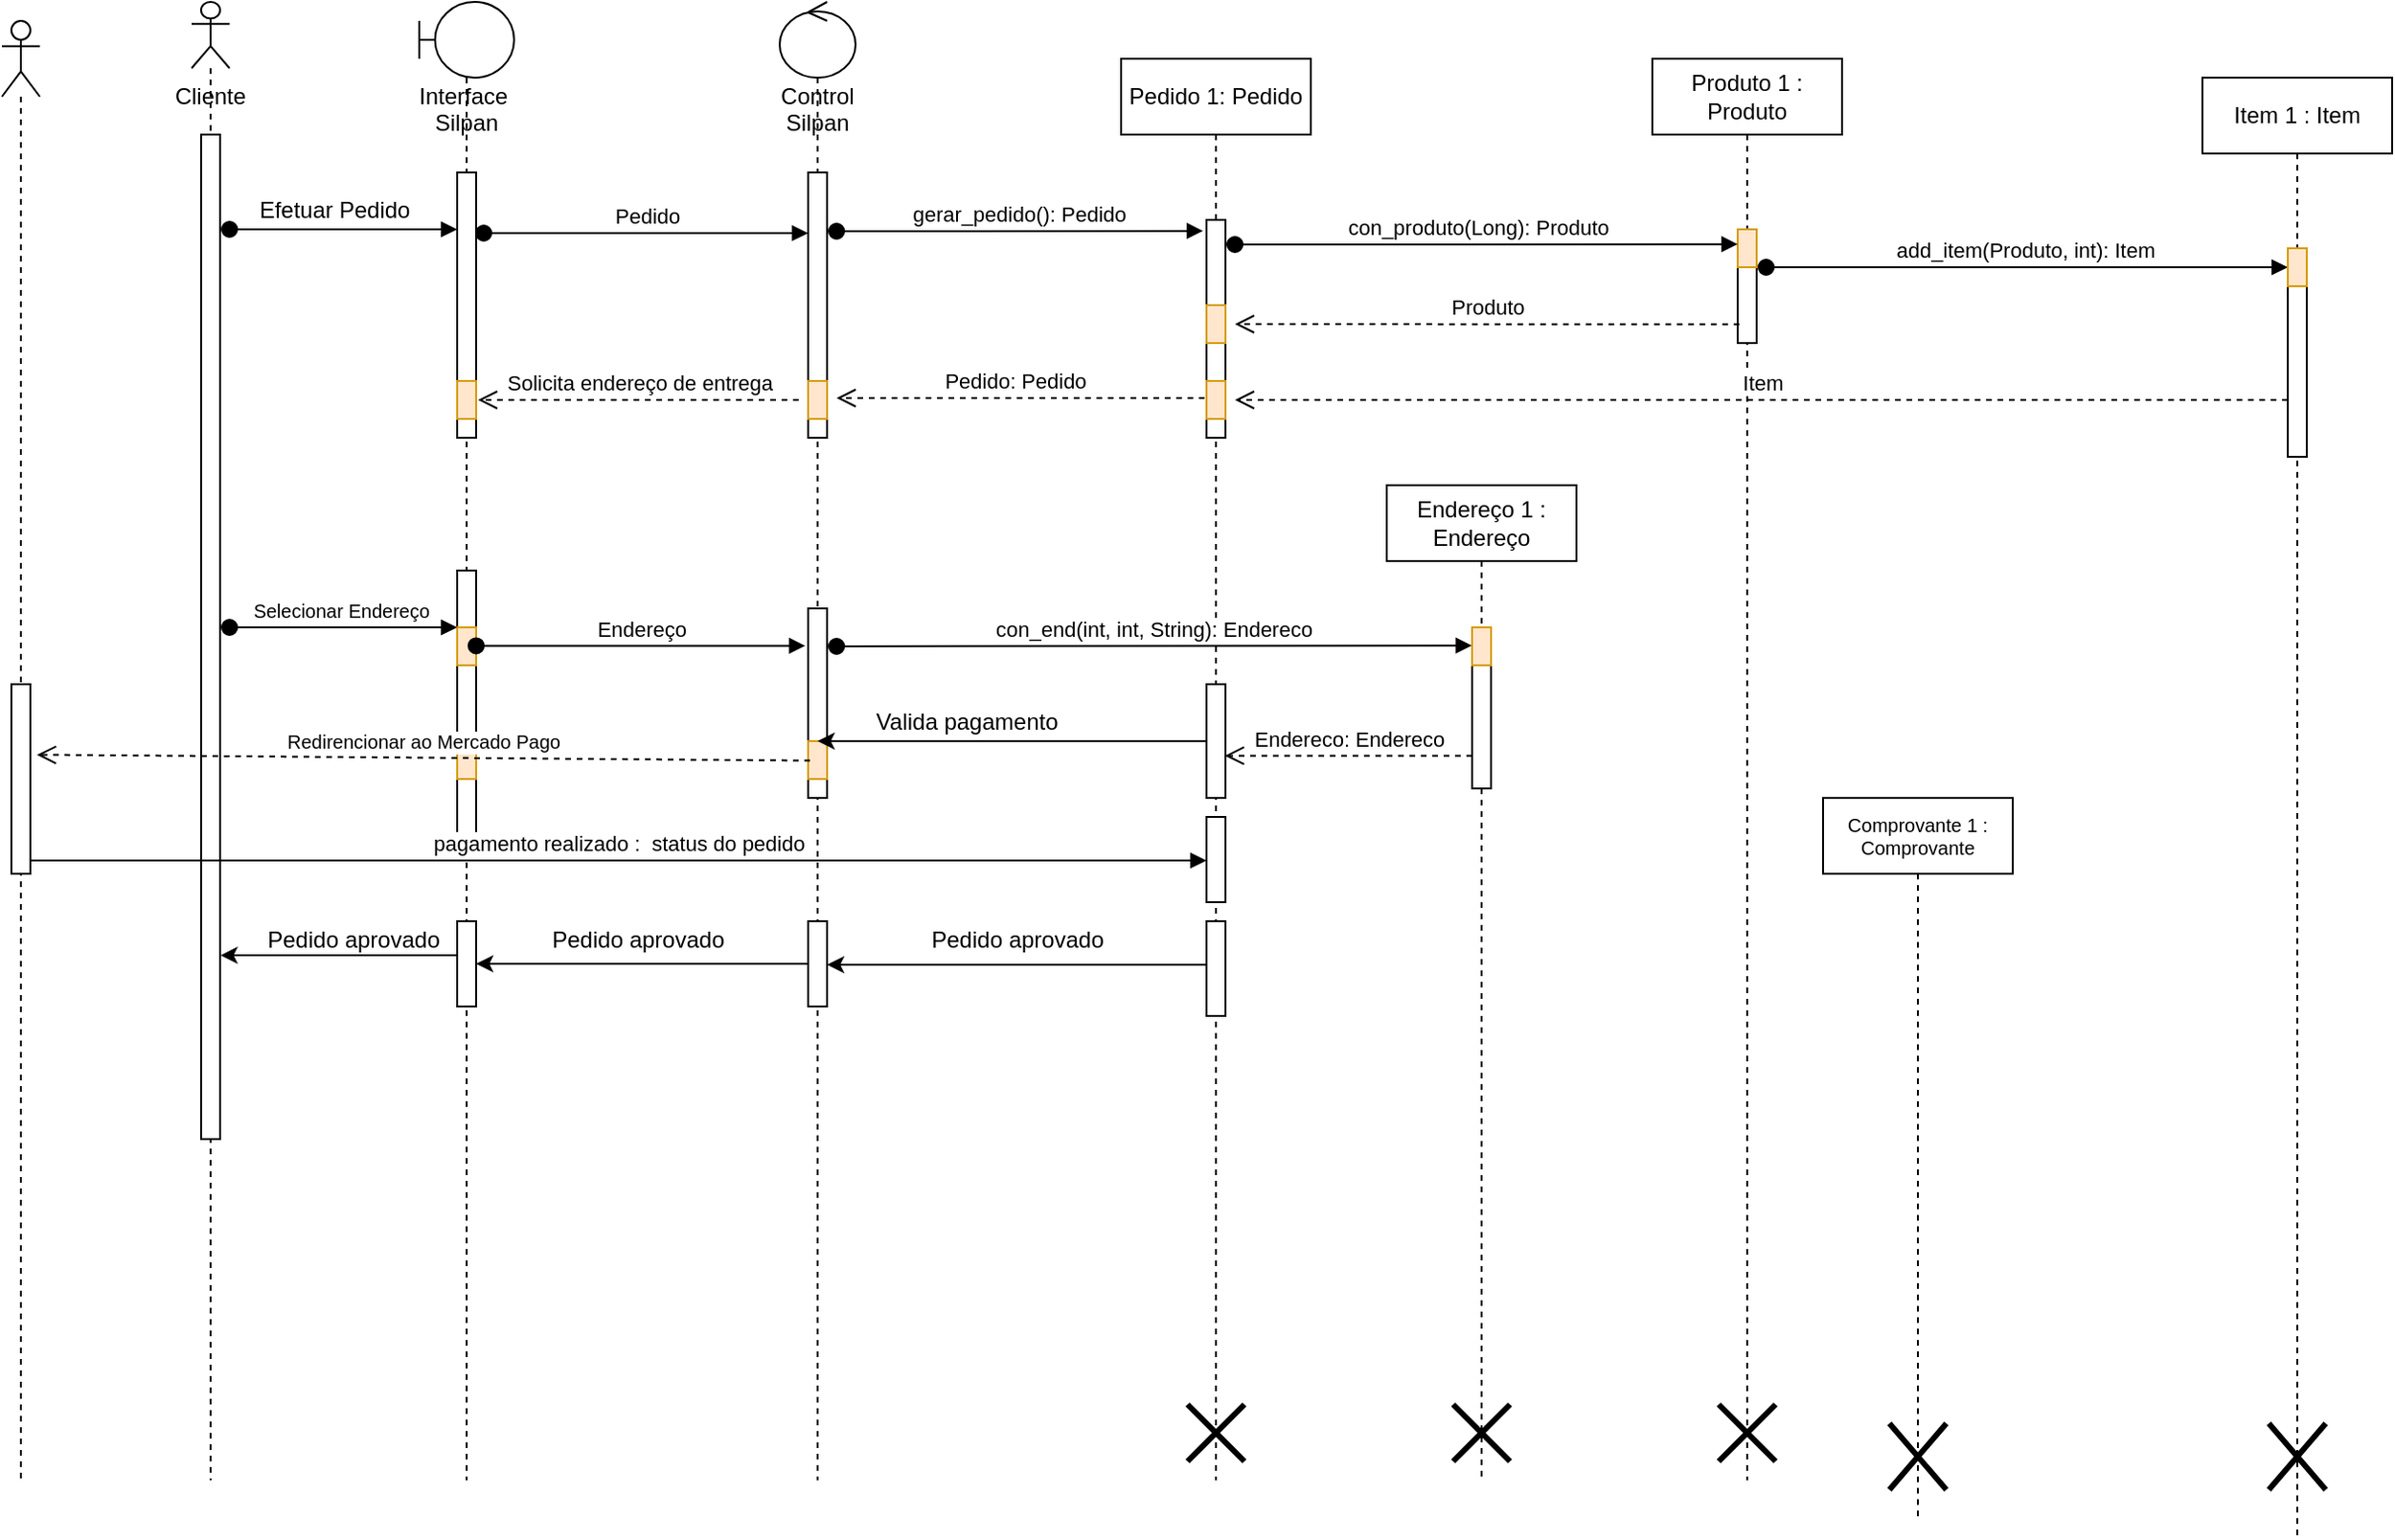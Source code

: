 <mxfile version="14.4.3" type="device"><diagram id="OQ-iXqlB67VpfukBFE_A" name="Página-1"><mxGraphModel dx="981" dy="574" grid="1" gridSize="10" guides="1" tooltips="1" connect="1" arrows="1" fold="1" page="1" pageScale="1" pageWidth="827" pageHeight="1169" math="0" shadow="0"><root><mxCell id="0"/><mxCell id="1" parent="0"/><mxCell id="o5wv8LOmDFNqc_gq_wm2-20" value="Pedido: Pedido" style="html=1;verticalAlign=bottom;endArrow=open;dashed=1;endSize=8;" parent="1" edge="1"><mxGeometry x="0.064" relative="1" as="geometry"><mxPoint x="650" y="309" as="sourcePoint"/><mxPoint x="450" y="309" as="targetPoint"/><mxPoint as="offset"/></mxGeometry></mxCell><mxCell id="tGT1rPYwJrPXcXbt0bv_-14" value="Produto 1 : Produto" style="shape=umlLifeline;perimeter=lifelinePerimeter;whiteSpace=wrap;html=1;container=1;collapsible=0;recursiveResize=0;outlineConnect=0;resizable=0;" parent="1" vertex="1"><mxGeometry x="880" y="130" width="100" height="750" as="geometry"/></mxCell><mxCell id="tGT1rPYwJrPXcXbt0bv_-46" value="" style="shape=umlDestroy;whiteSpace=wrap;html=1;strokeWidth=3;" parent="tGT1rPYwJrPXcXbt0bv_-14" vertex="1"><mxGeometry x="35" y="710" width="30" height="30" as="geometry"/></mxCell><mxCell id="o5wv8LOmDFNqc_gq_wm2-13" value="add_item(Produto, int): Item&amp;nbsp;" style="html=1;verticalAlign=bottom;startArrow=oval;startFill=1;endArrow=block;startSize=8;" parent="tGT1rPYwJrPXcXbt0bv_-14" target="o5wv8LOmDFNqc_gq_wm2-11" edge="1"><mxGeometry width="60" relative="1" as="geometry"><mxPoint x="60" y="110" as="sourcePoint"/><mxPoint x="233" y="110" as="targetPoint"/></mxGeometry></mxCell><mxCell id="tGT1rPYwJrPXcXbt0bv_-15" value="" style="html=1;points=[];perimeter=orthogonalPerimeter;" parent="tGT1rPYwJrPXcXbt0bv_-14" vertex="1"><mxGeometry x="45" y="90" width="10" height="60" as="geometry"/></mxCell><mxCell id="M7fGhseqd1glGSnuLsdf-5" value="" style="html=1;points=[];perimeter=orthogonalPerimeter;fillColor=#ffe6cc;strokeColor=#d79b00;" parent="tGT1rPYwJrPXcXbt0bv_-14" vertex="1"><mxGeometry x="45" y="90" width="10" height="20" as="geometry"/></mxCell><mxCell id="tGT1rPYwJrPXcXbt0bv_-13" value="Pedido 1: Pedido" style="shape=umlLifeline;perimeter=lifelinePerimeter;whiteSpace=wrap;html=1;container=1;collapsible=0;recursiveResize=0;outlineConnect=0;" parent="1" vertex="1"><mxGeometry x="600" y="130" width="100" height="750" as="geometry"/></mxCell><mxCell id="tGT1rPYwJrPXcXbt0bv_-47" value="" style="shape=umlDestroy;whiteSpace=wrap;html=1;strokeWidth=3;" parent="tGT1rPYwJrPXcXbt0bv_-13" vertex="1"><mxGeometry x="35" y="710" width="30" height="30" as="geometry"/></mxCell><mxCell id="o5wv8LOmDFNqc_gq_wm2-47" value="" style="html=1;points=[];perimeter=orthogonalPerimeter;fontSize=10;" parent="tGT1rPYwJrPXcXbt0bv_-13" vertex="1"><mxGeometry x="45" y="455" width="10" height="50" as="geometry"/></mxCell><mxCell id="tGT1rPYwJrPXcXbt0bv_-27" value="" style="html=1;points=[];perimeter=orthogonalPerimeter;" parent="tGT1rPYwJrPXcXbt0bv_-13" vertex="1"><mxGeometry x="45" y="85" width="10" height="115" as="geometry"/></mxCell><mxCell id="M7fGhseqd1glGSnuLsdf-3" value="" style="html=1;points=[];perimeter=orthogonalPerimeter;fillColor=#ffe6cc;strokeColor=#d79b00;" parent="tGT1rPYwJrPXcXbt0bv_-13" vertex="1"><mxGeometry x="45" y="130" width="10" height="20" as="geometry"/></mxCell><mxCell id="M7fGhseqd1glGSnuLsdf-13" value="" style="html=1;points=[];perimeter=orthogonalPerimeter;fillColor=#ffe6cc;strokeColor=#d79b00;" parent="tGT1rPYwJrPXcXbt0bv_-13" vertex="1"><mxGeometry x="45" y="170" width="10" height="20" as="geometry"/></mxCell><mxCell id="P2-w7N4acKlMBuC9zXWA-3" value="" style="html=1;points=[];perimeter=orthogonalPerimeter;" vertex="1" parent="tGT1rPYwJrPXcXbt0bv_-13"><mxGeometry x="45" y="330" width="10" height="60" as="geometry"/></mxCell><mxCell id="P2-w7N4acKlMBuC9zXWA-2" value="" style="html=1;points=[];perimeter=orthogonalPerimeter;" vertex="1" parent="tGT1rPYwJrPXcXbt0bv_-13"><mxGeometry x="45" y="400" width="10" height="45" as="geometry"/></mxCell><mxCell id="tGT1rPYwJrPXcXbt0bv_-4" value="Cliente" style="shape=umlLifeline;participant=umlActor;perimeter=lifelinePerimeter;whiteSpace=wrap;html=1;container=1;collapsible=0;recursiveResize=0;verticalAlign=top;spacingTop=36;outlineConnect=0;size=35;" parent="1" vertex="1"><mxGeometry x="110" y="100" width="20" height="780" as="geometry"/></mxCell><mxCell id="tGT1rPYwJrPXcXbt0bv_-5" value="" style="html=1;points=[];perimeter=orthogonalPerimeter;" parent="tGT1rPYwJrPXcXbt0bv_-4" vertex="1"><mxGeometry x="5" y="70" width="10" height="530" as="geometry"/></mxCell><mxCell id="tGT1rPYwJrPXcXbt0bv_-6" value="Interface&amp;nbsp; Silpan" style="shape=umlLifeline;participant=umlBoundary;perimeter=lifelinePerimeter;whiteSpace=wrap;html=1;container=1;collapsible=0;recursiveResize=0;verticalAlign=top;spacingTop=36;outlineConnect=0;size=40;" parent="1" vertex="1"><mxGeometry x="230" y="100" width="50" height="780" as="geometry"/></mxCell><mxCell id="tGT1rPYwJrPXcXbt0bv_-7" value="" style="html=1;points=[];perimeter=orthogonalPerimeter;" parent="tGT1rPYwJrPXcXbt0bv_-6" vertex="1"><mxGeometry x="20" y="90" width="10" height="140" as="geometry"/></mxCell><mxCell id="o5wv8LOmDFNqc_gq_wm2-21" value="" style="html=1;points=[];perimeter=orthogonalPerimeter;" parent="tGT1rPYwJrPXcXbt0bv_-6" vertex="1"><mxGeometry x="20" y="300" width="10" height="140" as="geometry"/></mxCell><mxCell id="M7fGhseqd1glGSnuLsdf-4" value="" style="html=1;points=[];perimeter=orthogonalPerimeter;fillColor=#ffe6cc;strokeColor=#d79b00;" parent="tGT1rPYwJrPXcXbt0bv_-6" vertex="1"><mxGeometry x="20" y="200" width="10" height="20" as="geometry"/></mxCell><mxCell id="M7fGhseqd1glGSnuLsdf-7" value="" style="html=1;points=[];perimeter=orthogonalPerimeter;fillColor=#ffe6cc;strokeColor=#d79b00;" parent="tGT1rPYwJrPXcXbt0bv_-6" vertex="1"><mxGeometry x="20" y="330" width="10" height="20" as="geometry"/></mxCell><mxCell id="M7fGhseqd1glGSnuLsdf-10" value="" style="html=1;points=[];perimeter=orthogonalPerimeter;fillColor=#ffe6cc;strokeColor=#d79b00;" parent="tGT1rPYwJrPXcXbt0bv_-6" vertex="1"><mxGeometry x="20" y="390" width="10" height="20" as="geometry"/></mxCell><mxCell id="P2-w7N4acKlMBuC9zXWA-14" value="" style="html=1;points=[];perimeter=orthogonalPerimeter;" vertex="1" parent="tGT1rPYwJrPXcXbt0bv_-6"><mxGeometry x="20" y="485" width="10" height="45" as="geometry"/></mxCell><mxCell id="tGT1rPYwJrPXcXbt0bv_-8" value="" style="html=1;verticalAlign=bottom;startArrow=oval;startFill=1;endArrow=block;startSize=8;exitX=0;exitY=1;exitDx=0;exitDy=0;exitPerimeter=0;" parent="1" target="tGT1rPYwJrPXcXbt0bv_-7" edge="1"><mxGeometry width="60" relative="1" as="geometry"><mxPoint x="130" y="220" as="sourcePoint"/><mxPoint x="200" y="210" as="targetPoint"/><Array as="points"><mxPoint x="180" y="220"/></Array></mxGeometry></mxCell><mxCell id="tGT1rPYwJrPXcXbt0bv_-9" value="Control Silpan" style="shape=umlLifeline;participant=umlControl;perimeter=lifelinePerimeter;whiteSpace=wrap;html=1;container=1;collapsible=0;recursiveResize=0;verticalAlign=top;spacingTop=36;outlineConnect=0;size=40;" parent="1" vertex="1"><mxGeometry x="420" y="100" width="40" height="780" as="geometry"/></mxCell><mxCell id="tGT1rPYwJrPXcXbt0bv_-10" value="" style="html=1;points=[];perimeter=orthogonalPerimeter;" parent="tGT1rPYwJrPXcXbt0bv_-9" vertex="1"><mxGeometry x="15" y="90" width="10" height="140" as="geometry"/></mxCell><mxCell id="o5wv8LOmDFNqc_gq_wm2-29" value="" style="html=1;points=[];perimeter=orthogonalPerimeter;" parent="tGT1rPYwJrPXcXbt0bv_-9" vertex="1"><mxGeometry x="15" y="320" width="10" height="100" as="geometry"/></mxCell><mxCell id="o5wv8LOmDFNqc_gq_wm2-30" value="con_end(int, int, String): Endereco" style="html=1;verticalAlign=bottom;startArrow=oval;startFill=1;endArrow=block;startSize=8;entryX=-0.01;entryY=0.113;entryDx=0;entryDy=0;entryPerimeter=0;" parent="tGT1rPYwJrPXcXbt0bv_-9" target="o5wv8LOmDFNqc_gq_wm2-36" edge="1"><mxGeometry width="60" relative="1" as="geometry"><mxPoint x="30" y="340" as="sourcePoint"/><mxPoint x="90" y="340" as="targetPoint"/></mxGeometry></mxCell><mxCell id="o5wv8LOmDFNqc_gq_wm2-35" value="" style="html=1;points=[];perimeter=orthogonalPerimeter;" parent="tGT1rPYwJrPXcXbt0bv_-9" vertex="1"><mxGeometry x="15" y="485" width="10" height="45" as="geometry"/></mxCell><mxCell id="M7fGhseqd1glGSnuLsdf-2" value="" style="html=1;points=[];perimeter=orthogonalPerimeter;fillColor=#ffe6cc;strokeColor=#d79b00;" parent="tGT1rPYwJrPXcXbt0bv_-9" vertex="1"><mxGeometry x="15" y="200" width="10" height="20" as="geometry"/></mxCell><mxCell id="M7fGhseqd1glGSnuLsdf-11" value="" style="html=1;points=[];perimeter=orthogonalPerimeter;fillColor=#ffe6cc;strokeColor=#d79b00;" parent="tGT1rPYwJrPXcXbt0bv_-9" vertex="1"><mxGeometry x="15" y="390" width="10" height="20" as="geometry"/></mxCell><mxCell id="tGT1rPYwJrPXcXbt0bv_-11" value="Pedido" style="html=1;verticalAlign=bottom;startArrow=oval;startFill=1;endArrow=block;startSize=8;" parent="1" target="tGT1rPYwJrPXcXbt0bv_-10" edge="1"><mxGeometry width="60" relative="1" as="geometry"><mxPoint x="264" y="222" as="sourcePoint"/><mxPoint x="360" y="222" as="targetPoint"/></mxGeometry></mxCell><mxCell id="tGT1rPYwJrPXcXbt0bv_-16" value="con_produto(Long): Produto" style="html=1;verticalAlign=bottom;startArrow=oval;startFill=1;endArrow=block;startSize=8;entryX=0;entryY=0.131;entryDx=0;entryDy=0;entryPerimeter=0;" parent="1" target="tGT1rPYwJrPXcXbt0bv_-15" edge="1"><mxGeometry x="-0.027" width="60" relative="1" as="geometry"><mxPoint x="660" y="228" as="sourcePoint"/><mxPoint x="570" y="230" as="targetPoint"/><mxPoint x="-1" as="offset"/></mxGeometry></mxCell><mxCell id="tGT1rPYwJrPXcXbt0bv_-12" value="gerar_pedido(): Pedido" style="html=1;verticalAlign=bottom;startArrow=oval;startFill=1;endArrow=block;startSize=8;entryX=-0.183;entryY=0.051;entryDx=0;entryDy=0;entryPerimeter=0;" parent="1" target="tGT1rPYwJrPXcXbt0bv_-27" edge="1"><mxGeometry width="60" relative="1" as="geometry"><mxPoint x="450" y="221" as="sourcePoint"/><mxPoint x="440" y="190" as="targetPoint"/></mxGeometry></mxCell><mxCell id="o5wv8LOmDFNqc_gq_wm2-2" value="Efetuar Pedido" style="text;html=1;align=center;verticalAlign=middle;resizable=0;points=[];autosize=1;" parent="1" vertex="1"><mxGeometry x="140" y="200" width="90" height="20" as="geometry"/></mxCell><mxCell id="o5wv8LOmDFNqc_gq_wm2-10" value="Item 1 : Item" style="shape=umlLifeline;perimeter=lifelinePerimeter;whiteSpace=wrap;html=1;container=1;collapsible=0;recursiveResize=0;outlineConnect=0;" parent="1" vertex="1"><mxGeometry x="1170" y="140" width="100" height="770" as="geometry"/></mxCell><mxCell id="o5wv8LOmDFNqc_gq_wm2-11" value="" style="html=1;points=[];perimeter=orthogonalPerimeter;" parent="o5wv8LOmDFNqc_gq_wm2-10" vertex="1"><mxGeometry x="45" y="90" width="10" height="110" as="geometry"/></mxCell><mxCell id="o5wv8LOmDFNqc_gq_wm2-12" value="" style="shape=umlDestroy;whiteSpace=wrap;html=1;strokeWidth=3;" parent="o5wv8LOmDFNqc_gq_wm2-10" vertex="1"><mxGeometry x="35" y="710" width="30" height="35" as="geometry"/></mxCell><mxCell id="M7fGhseqd1glGSnuLsdf-6" value="" style="html=1;points=[];perimeter=orthogonalPerimeter;fillColor=#ffe6cc;strokeColor=#d79b00;" parent="o5wv8LOmDFNqc_gq_wm2-10" vertex="1"><mxGeometry x="45" y="90" width="10" height="20" as="geometry"/></mxCell><mxCell id="o5wv8LOmDFNqc_gq_wm2-16" value="Produto" style="html=1;verticalAlign=bottom;endArrow=open;dashed=1;endSize=8;exitX=0.09;exitY=0.836;exitDx=0;exitDy=0;exitPerimeter=0;" parent="1" source="tGT1rPYwJrPXcXbt0bv_-15" edge="1"><mxGeometry relative="1" as="geometry"><mxPoint x="920" y="270" as="sourcePoint"/><mxPoint x="660" y="270" as="targetPoint"/></mxGeometry></mxCell><mxCell id="o5wv8LOmDFNqc_gq_wm2-18" value="Solicita endereço de entrega" style="html=1;verticalAlign=bottom;endArrow=open;dashed=1;endSize=8;" parent="1" edge="1"><mxGeometry relative="1" as="geometry"><mxPoint x="430" y="310" as="sourcePoint"/><mxPoint x="261" y="310" as="targetPoint"/></mxGeometry></mxCell><mxCell id="o5wv8LOmDFNqc_gq_wm2-26" value="Endereço 1 : Endereço" style="shape=umlLifeline;perimeter=lifelinePerimeter;whiteSpace=wrap;html=1;container=1;collapsible=0;recursiveResize=0;outlineConnect=0;" parent="1" vertex="1"><mxGeometry x="740" y="355" width="100" height="525" as="geometry"/></mxCell><mxCell id="o5wv8LOmDFNqc_gq_wm2-31" value="" style="shape=umlDestroy;whiteSpace=wrap;html=1;strokeWidth=3;" parent="o5wv8LOmDFNqc_gq_wm2-26" vertex="1"><mxGeometry x="35" y="485" width="30" height="30" as="geometry"/></mxCell><mxCell id="o5wv8LOmDFNqc_gq_wm2-36" value="" style="html=1;points=[];perimeter=orthogonalPerimeter;" parent="o5wv8LOmDFNqc_gq_wm2-26" vertex="1"><mxGeometry x="45" y="75" width="10" height="85" as="geometry"/></mxCell><mxCell id="M7fGhseqd1glGSnuLsdf-12" value="" style="html=1;points=[];perimeter=orthogonalPerimeter;fillColor=#ffe6cc;strokeColor=#d79b00;" parent="o5wv8LOmDFNqc_gq_wm2-26" vertex="1"><mxGeometry x="45" y="75" width="10" height="20" as="geometry"/></mxCell><mxCell id="o5wv8LOmDFNqc_gq_wm2-27" value="Selecionar Endereço&amp;nbsp;" style="html=1;verticalAlign=bottom;startArrow=oval;startFill=1;endArrow=block;startSize=8;fontSize=10;" parent="1" edge="1"><mxGeometry width="60" relative="1" as="geometry"><mxPoint x="130" y="430" as="sourcePoint"/><mxPoint x="250" y="430" as="targetPoint"/></mxGeometry></mxCell><mxCell id="o5wv8LOmDFNqc_gq_wm2-44" value="Comprovante 1 : Comprovante" style="shape=umlLifeline;perimeter=lifelinePerimeter;whiteSpace=wrap;html=1;container=1;collapsible=0;recursiveResize=0;outlineConnect=0;fontSize=10;" parent="1" vertex="1"><mxGeometry x="970" y="520" width="100" height="380" as="geometry"/></mxCell><mxCell id="o5wv8LOmDFNqc_gq_wm2-52" value="" style="shape=umlDestroy;whiteSpace=wrap;html=1;strokeWidth=3;" parent="o5wv8LOmDFNqc_gq_wm2-44" vertex="1"><mxGeometry x="35" y="330" width="30" height="35" as="geometry"/></mxCell><mxCell id="o5wv8LOmDFNqc_gq_wm2-32" value="Endereco: Endereco" style="html=1;verticalAlign=bottom;endArrow=open;dashed=1;endSize=8;entryX=0.969;entryY=0.629;entryDx=0;entryDy=0;entryPerimeter=0;" parent="1" source="o5wv8LOmDFNqc_gq_wm2-36" target="P2-w7N4acKlMBuC9zXWA-3" edge="1"><mxGeometry relative="1" as="geometry"><mxPoint x="730" y="500" as="sourcePoint"/><mxPoint x="680" y="499" as="targetPoint"/></mxGeometry></mxCell><mxCell id="o5wv8LOmDFNqc_gq_wm2-15" value="Item" style="html=1;verticalAlign=bottom;endArrow=open;dashed=1;endSize=8;" parent="1" source="o5wv8LOmDFNqc_gq_wm2-11" edge="1"><mxGeometry relative="1" as="geometry"><mxPoint x="1015" y="300" as="sourcePoint"/><mxPoint x="660" y="310" as="targetPoint"/><Array as="points"><mxPoint x="920" y="310"/><mxPoint x="720" y="310"/></Array></mxGeometry></mxCell><mxCell id="M7fGhseqd1glGSnuLsdf-9" value="Endereço" style="html=1;verticalAlign=bottom;startArrow=oval;startFill=1;endArrow=block;startSize=8;entryX=-0.152;entryY=0.197;entryDx=0;entryDy=0;entryPerimeter=0;exitX=1;exitY=0.485;exitDx=0;exitDy=0;exitPerimeter=0;" parent="1" source="M7fGhseqd1glGSnuLsdf-7" target="o5wv8LOmDFNqc_gq_wm2-29" edge="1"><mxGeometry width="60" relative="1" as="geometry"><mxPoint x="270" y="440" as="sourcePoint"/><mxPoint x="430" y="440" as="targetPoint"/><Array as="points"/></mxGeometry></mxCell><mxCell id="P2-w7N4acKlMBuC9zXWA-1" value="" style="shape=umlLifeline;participant=umlActor;perimeter=lifelinePerimeter;whiteSpace=wrap;html=1;container=1;collapsible=0;recursiveResize=0;verticalAlign=top;spacingTop=36;outlineConnect=0;" vertex="1" parent="1"><mxGeometry x="10" y="110" width="20" height="770" as="geometry"/></mxCell><mxCell id="P2-w7N4acKlMBuC9zXWA-4" style="edgeStyle=orthogonalEdgeStyle;rounded=0;orthogonalLoop=1;jettySize=auto;html=1;" edge="1" parent="1" source="P2-w7N4acKlMBuC9zXWA-3" target="tGT1rPYwJrPXcXbt0bv_-9"><mxGeometry relative="1" as="geometry"/></mxCell><mxCell id="P2-w7N4acKlMBuC9zXWA-5" value="Valida pagamento&amp;nbsp;" style="text;html=1;align=center;verticalAlign=middle;resizable=0;points=[];autosize=1;" vertex="1" parent="1"><mxGeometry x="465" y="470" width="110" height="20" as="geometry"/></mxCell><mxCell id="P2-w7N4acKlMBuC9zXWA-6" value="" style="html=1;points=[];perimeter=orthogonalPerimeter;" vertex="1" parent="1"><mxGeometry x="15" y="460" width="10" height="100" as="geometry"/></mxCell><mxCell id="o5wv8LOmDFNqc_gq_wm2-33" value="Redirencionar ao Mercado Pago" style="html=1;verticalAlign=bottom;endArrow=open;dashed=1;endSize=8;exitX=0.1;exitY=0.803;exitDx=0;exitDy=0;exitPerimeter=0;fontSize=10;entryX=1.348;entryY=0.372;entryDx=0;entryDy=0;entryPerimeter=0;" parent="1" source="o5wv8LOmDFNqc_gq_wm2-29" edge="1" target="P2-w7N4acKlMBuC9zXWA-6"><mxGeometry relative="1" as="geometry"><mxPoint x="360" y="500" as="sourcePoint"/><mxPoint x="260" y="500" as="targetPoint"/></mxGeometry></mxCell><mxCell id="P2-w7N4acKlMBuC9zXWA-8" value="pagamento realizado :&amp;nbsp; status do pedido" style="html=1;verticalAlign=bottom;endArrow=block;" edge="1" parent="1" source="P2-w7N4acKlMBuC9zXWA-6" target="P2-w7N4acKlMBuC9zXWA-2"><mxGeometry width="80" relative="1" as="geometry"><mxPoint x="350" y="550" as="sourcePoint"/><mxPoint x="430" y="550" as="targetPoint"/><Array as="points"><mxPoint x="330" y="553"/></Array></mxGeometry></mxCell><mxCell id="P2-w7N4acKlMBuC9zXWA-11" style="edgeStyle=orthogonalEdgeStyle;rounded=0;orthogonalLoop=1;jettySize=auto;html=1;" edge="1" parent="1" source="o5wv8LOmDFNqc_gq_wm2-47" target="o5wv8LOmDFNqc_gq_wm2-35"><mxGeometry relative="1" as="geometry"><Array as="points"><mxPoint x="600" y="608"/><mxPoint x="600" y="608"/></Array></mxGeometry></mxCell><mxCell id="P2-w7N4acKlMBuC9zXWA-12" value="Pedido aprovado" style="text;html=1;align=center;verticalAlign=middle;resizable=0;points=[];autosize=1;" vertex="1" parent="1"><mxGeometry x="490" y="585" width="110" height="20" as="geometry"/></mxCell><mxCell id="P2-w7N4acKlMBuC9zXWA-13" style="edgeStyle=orthogonalEdgeStyle;rounded=0;orthogonalLoop=1;jettySize=auto;html=1;" edge="1" parent="1" source="o5wv8LOmDFNqc_gq_wm2-35" target="P2-w7N4acKlMBuC9zXWA-14"><mxGeometry relative="1" as="geometry"><mxPoint x="280" y="608" as="targetPoint"/></mxGeometry></mxCell><mxCell id="P2-w7N4acKlMBuC9zXWA-15" style="edgeStyle=orthogonalEdgeStyle;rounded=0;orthogonalLoop=1;jettySize=auto;html=1;entryX=1.021;entryY=0.817;entryDx=0;entryDy=0;entryPerimeter=0;" edge="1" parent="1" source="P2-w7N4acKlMBuC9zXWA-14" target="tGT1rPYwJrPXcXbt0bv_-5"><mxGeometry relative="1" as="geometry"><Array as="points"><mxPoint x="220" y="603"/><mxPoint x="220" y="603"/></Array></mxGeometry></mxCell><mxCell id="P2-w7N4acKlMBuC9zXWA-16" value="Pedido aprovado" style="text;html=1;align=center;verticalAlign=middle;resizable=0;points=[];autosize=1;" vertex="1" parent="1"><mxGeometry x="290" y="585" width="110" height="20" as="geometry"/></mxCell><mxCell id="P2-w7N4acKlMBuC9zXWA-17" value="Pedido aprovado" style="text;html=1;align=center;verticalAlign=middle;resizable=0;points=[];autosize=1;" vertex="1" parent="1"><mxGeometry x="140" y="585" width="110" height="20" as="geometry"/></mxCell></root></mxGraphModel></diagram></mxfile>